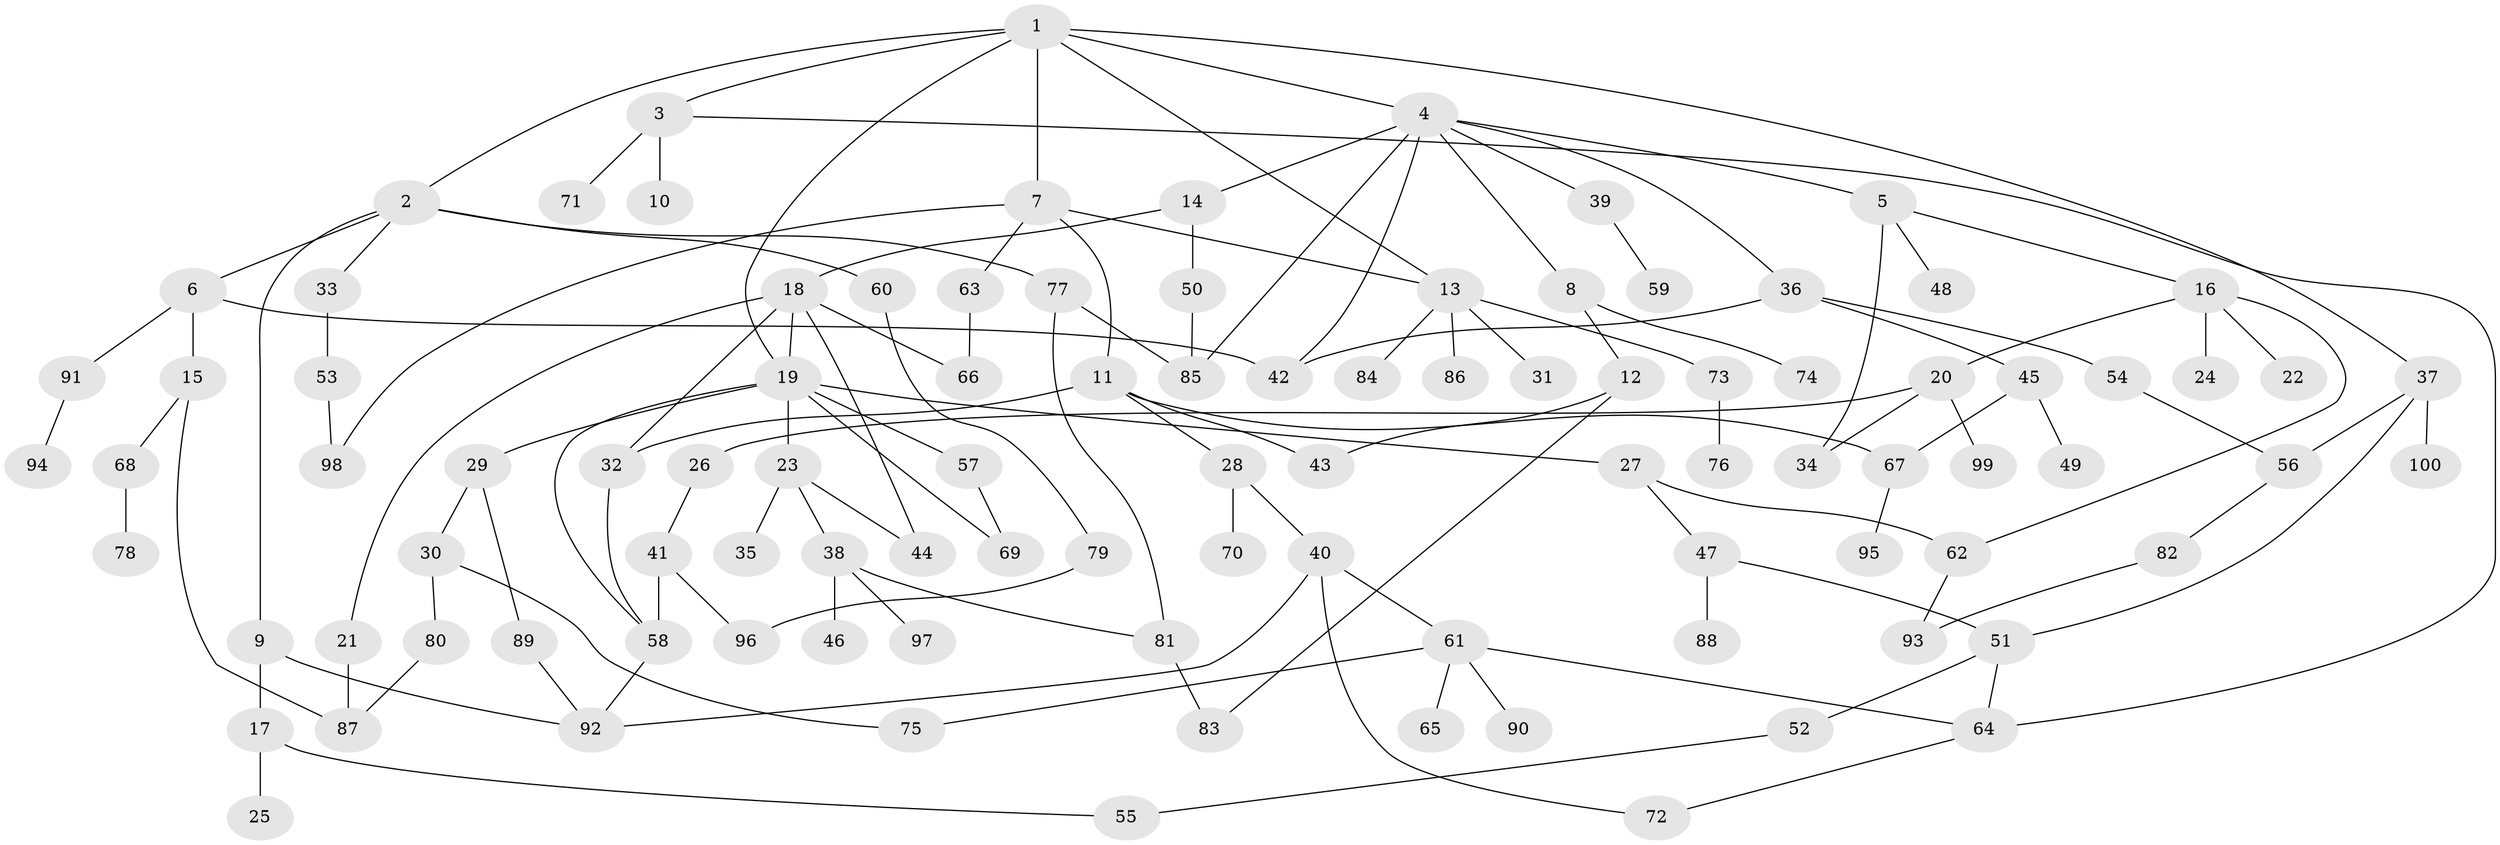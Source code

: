 // Generated by graph-tools (version 1.1) at 2025/01/03/09/25 03:01:08]
// undirected, 100 vertices, 132 edges
graph export_dot {
graph [start="1"]
  node [color=gray90,style=filled];
  1;
  2;
  3;
  4;
  5;
  6;
  7;
  8;
  9;
  10;
  11;
  12;
  13;
  14;
  15;
  16;
  17;
  18;
  19;
  20;
  21;
  22;
  23;
  24;
  25;
  26;
  27;
  28;
  29;
  30;
  31;
  32;
  33;
  34;
  35;
  36;
  37;
  38;
  39;
  40;
  41;
  42;
  43;
  44;
  45;
  46;
  47;
  48;
  49;
  50;
  51;
  52;
  53;
  54;
  55;
  56;
  57;
  58;
  59;
  60;
  61;
  62;
  63;
  64;
  65;
  66;
  67;
  68;
  69;
  70;
  71;
  72;
  73;
  74;
  75;
  76;
  77;
  78;
  79;
  80;
  81;
  82;
  83;
  84;
  85;
  86;
  87;
  88;
  89;
  90;
  91;
  92;
  93;
  94;
  95;
  96;
  97;
  98;
  99;
  100;
  1 -- 2;
  1 -- 3;
  1 -- 4;
  1 -- 7;
  1 -- 37;
  1 -- 13;
  1 -- 19;
  2 -- 6;
  2 -- 9;
  2 -- 33;
  2 -- 60;
  2 -- 77;
  3 -- 10;
  3 -- 64;
  3 -- 71;
  4 -- 5;
  4 -- 8;
  4 -- 14;
  4 -- 36;
  4 -- 39;
  4 -- 85;
  4 -- 42;
  5 -- 16;
  5 -- 34;
  5 -- 48;
  6 -- 15;
  6 -- 91;
  6 -- 42;
  7 -- 11;
  7 -- 13;
  7 -- 63;
  7 -- 98;
  8 -- 12;
  8 -- 74;
  9 -- 17;
  9 -- 92;
  11 -- 28;
  11 -- 32;
  11 -- 43;
  11 -- 67;
  12 -- 83;
  12 -- 43;
  13 -- 31;
  13 -- 73;
  13 -- 84;
  13 -- 86;
  14 -- 18;
  14 -- 50;
  15 -- 68;
  15 -- 87;
  16 -- 20;
  16 -- 22;
  16 -- 24;
  16 -- 62;
  17 -- 25;
  17 -- 55;
  18 -- 19;
  18 -- 21;
  18 -- 44;
  18 -- 32;
  18 -- 66;
  19 -- 23;
  19 -- 27;
  19 -- 29;
  19 -- 57;
  19 -- 58;
  19 -- 69;
  20 -- 26;
  20 -- 99;
  20 -- 34;
  21 -- 87;
  23 -- 35;
  23 -- 38;
  23 -- 44;
  26 -- 41;
  27 -- 47;
  27 -- 62;
  28 -- 40;
  28 -- 70;
  29 -- 30;
  29 -- 89;
  30 -- 75;
  30 -- 80;
  32 -- 58;
  33 -- 53;
  36 -- 42;
  36 -- 45;
  36 -- 54;
  37 -- 51;
  37 -- 56;
  37 -- 100;
  38 -- 46;
  38 -- 81;
  38 -- 97;
  39 -- 59;
  40 -- 61;
  40 -- 72;
  40 -- 92;
  41 -- 96;
  41 -- 58;
  45 -- 49;
  45 -- 67;
  47 -- 88;
  47 -- 51;
  50 -- 85;
  51 -- 52;
  51 -- 64;
  52 -- 55;
  53 -- 98;
  54 -- 56;
  56 -- 82;
  57 -- 69;
  58 -- 92;
  60 -- 79;
  61 -- 65;
  61 -- 90;
  61 -- 75;
  61 -- 64;
  62 -- 93;
  63 -- 66;
  64 -- 72;
  67 -- 95;
  68 -- 78;
  73 -- 76;
  77 -- 85;
  77 -- 81;
  79 -- 96;
  80 -- 87;
  81 -- 83;
  82 -- 93;
  89 -- 92;
  91 -- 94;
}
